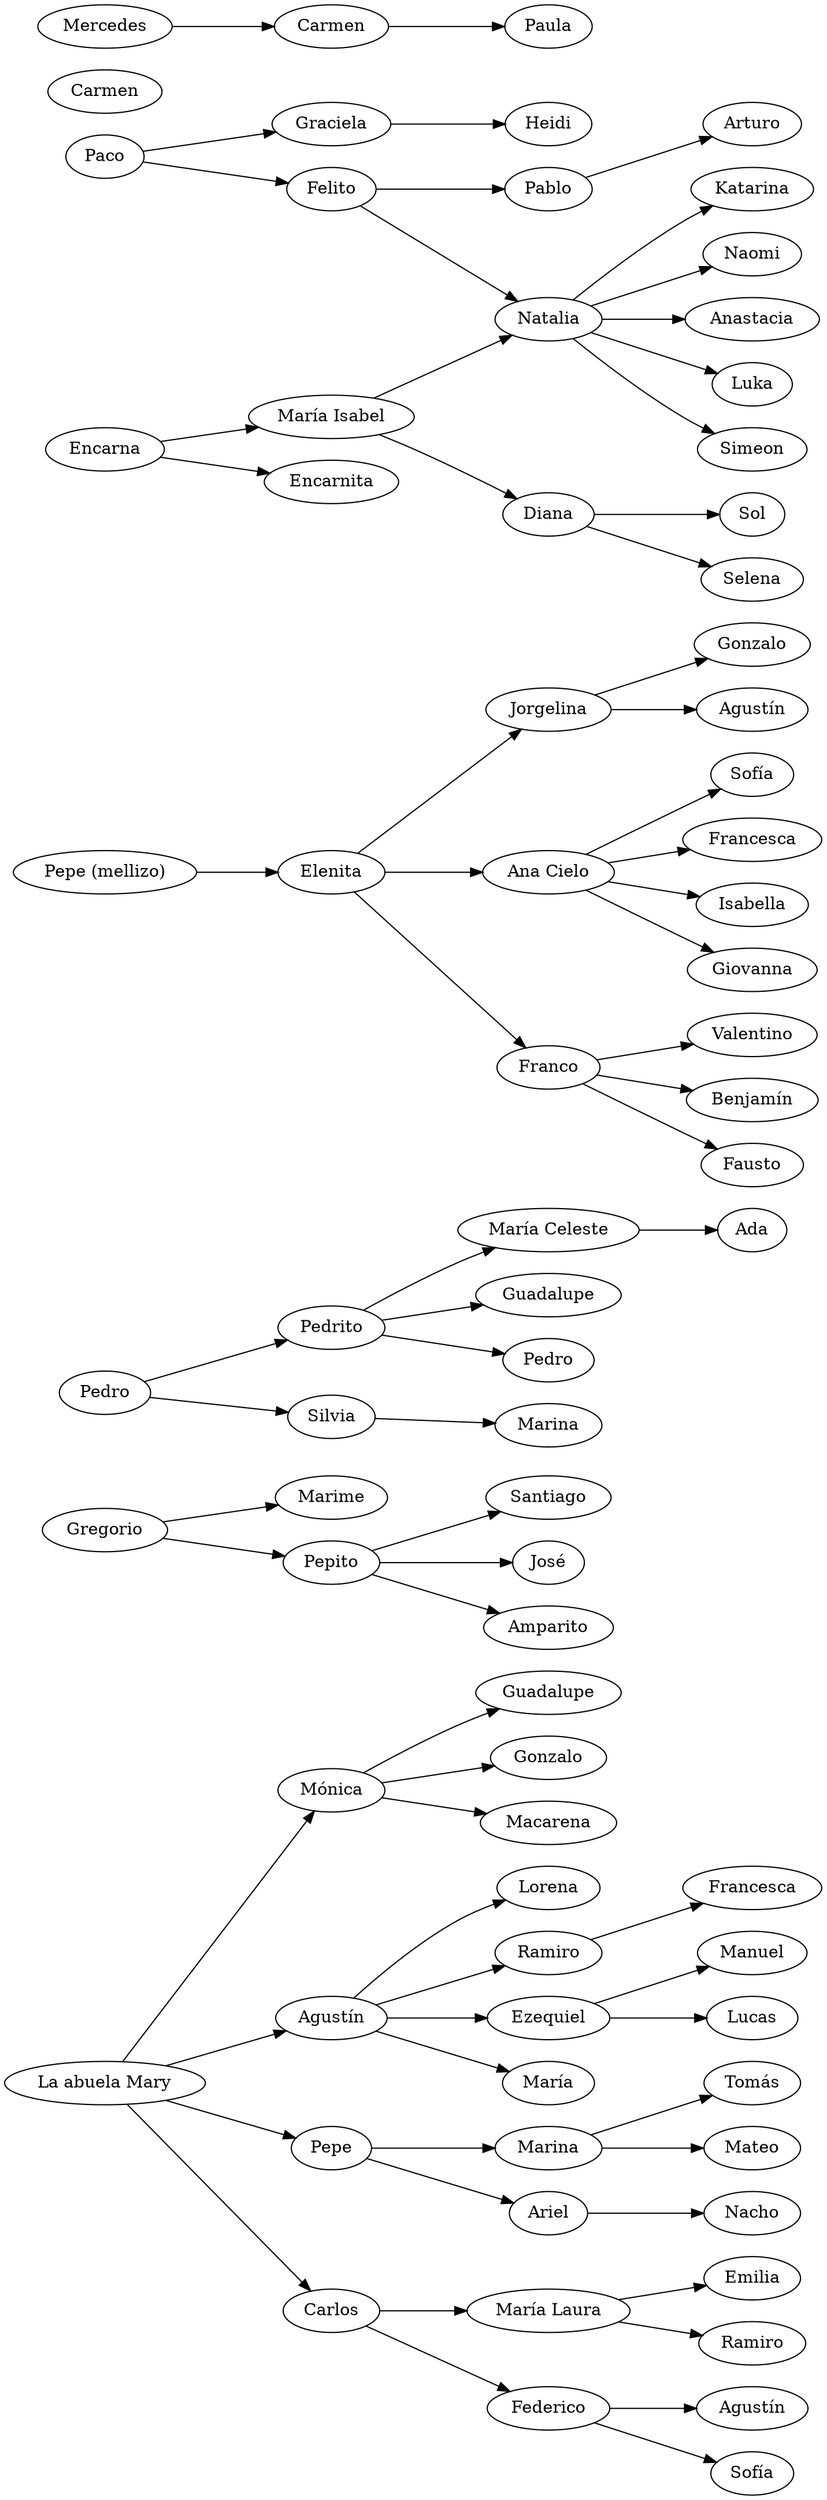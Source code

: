 digraph {
    rankdir=LR
    mari [label="La abuela Mary"]
    Gregorio
    Pedro
    pm [label="Pepe (mellizo)"]
    Paco
    Encarna
    Carmen
    Mercedes
    Gregorio -> Marime
    Gregorio -> Pepito
    Pedro -> Pedrito
    Pedro -> Silvia
    pm -> Elenita
    Paco -> Graciela -> Heidi
    Paco -> Felito
    Isabel [label="María Isabel"]
    Encarna -> Isabel
    Encarna -> Encarnita
    Carmen_Mercedes [label="Carmen"]
    Mercedes -> Carmen_Mercedes -> Paula
    Isabel -> Natalia
    Isabel -> Diana
    Natalia -> Anastacia
    Natalia -> Luka
    Natalia -> Simeon
    kiki [label="Katarina"]
    Natalia -> kiki
    Diana -> Sol
    Diana -> Selena
    moni [label="Mónica"]
    agus [label="Agustín"]
    mari -> agus
    mari -> Pepe
    mari -> Carlos
    mari -> moni
    agus -> Lorena
    agus -> Ramiro -> Francesca
    agus -> Ezequiel
    Maria_Agus [label="María"]
    agus -> Maria_Agus
    moni -> Guadalupe
    moni -> Gonzalo
    moni -> Macarena
    piqui [label="María Laura"]
    Carlos -> piqui
    Carlos -> Federico
    Pepe -> Marina
    Pepe -> Ariel -> Nacho
    Ezequiel -> Manuel
    Ezequiel -> Lucas
    Felito -> Natalia -> Naomi
    Felito -> Pablo -> Arturo
    piqui -> Emilia
    Ramiro_Piqui [label="Ramiro"]
    piqui -> Ramiro_Piqui
    Agus_Fede [label="Agustín"]
    Federico -> Agus_Fede
    sofi [label="Sofía"]
    Federico -> sofi
    Tomas [label="Tomás"]
    Marina -> Tomas
    Marina -> Mateo
    Pepito -> Santiago
    Jose [label="José"]
    Pepito -> Jose
    Pepito -> Amparito
    Elenita -> Jorgelina
    AnaCielo [label="Ana Cielo"]
    Elenita -> AnaCielo
    Elenita -> Franco
    Gonzalo_Jorgelina [label="Gonzalo"]
    Agus_Jorgelina [label="Agustín"]
    Jorgelina -> Agus_Jorgelina
    Jorgelina -> Gonzalo_Jorgelina
    Sofia_AnaCielo [label="Sofía"]
    Francesca_AnaCielo [label="Francesca"]
    AnaCielo -> Sofia_AnaCielo
    AnaCielo -> Francesca_AnaCielo
    AnaCielo -> Isabella
    AnaCielo -> Giovanna
    Franco -> Valentino
    Benja [label="Benjamín"]
    Franco -> Benja
    Franco -> Fausto
    macel [label="María Celeste"]
    guada_pedrito [label="Guadalupe"]
    pedro_pedrito [label="Pedro"]
    Pedrito -> macel
    Pedrito -> guada_pedrito
    Pedrito -> pedro_pedrito
    marina_silvia [label="Marina"]
    Silvia -> marina_silvia
    macel -> Ada
}
